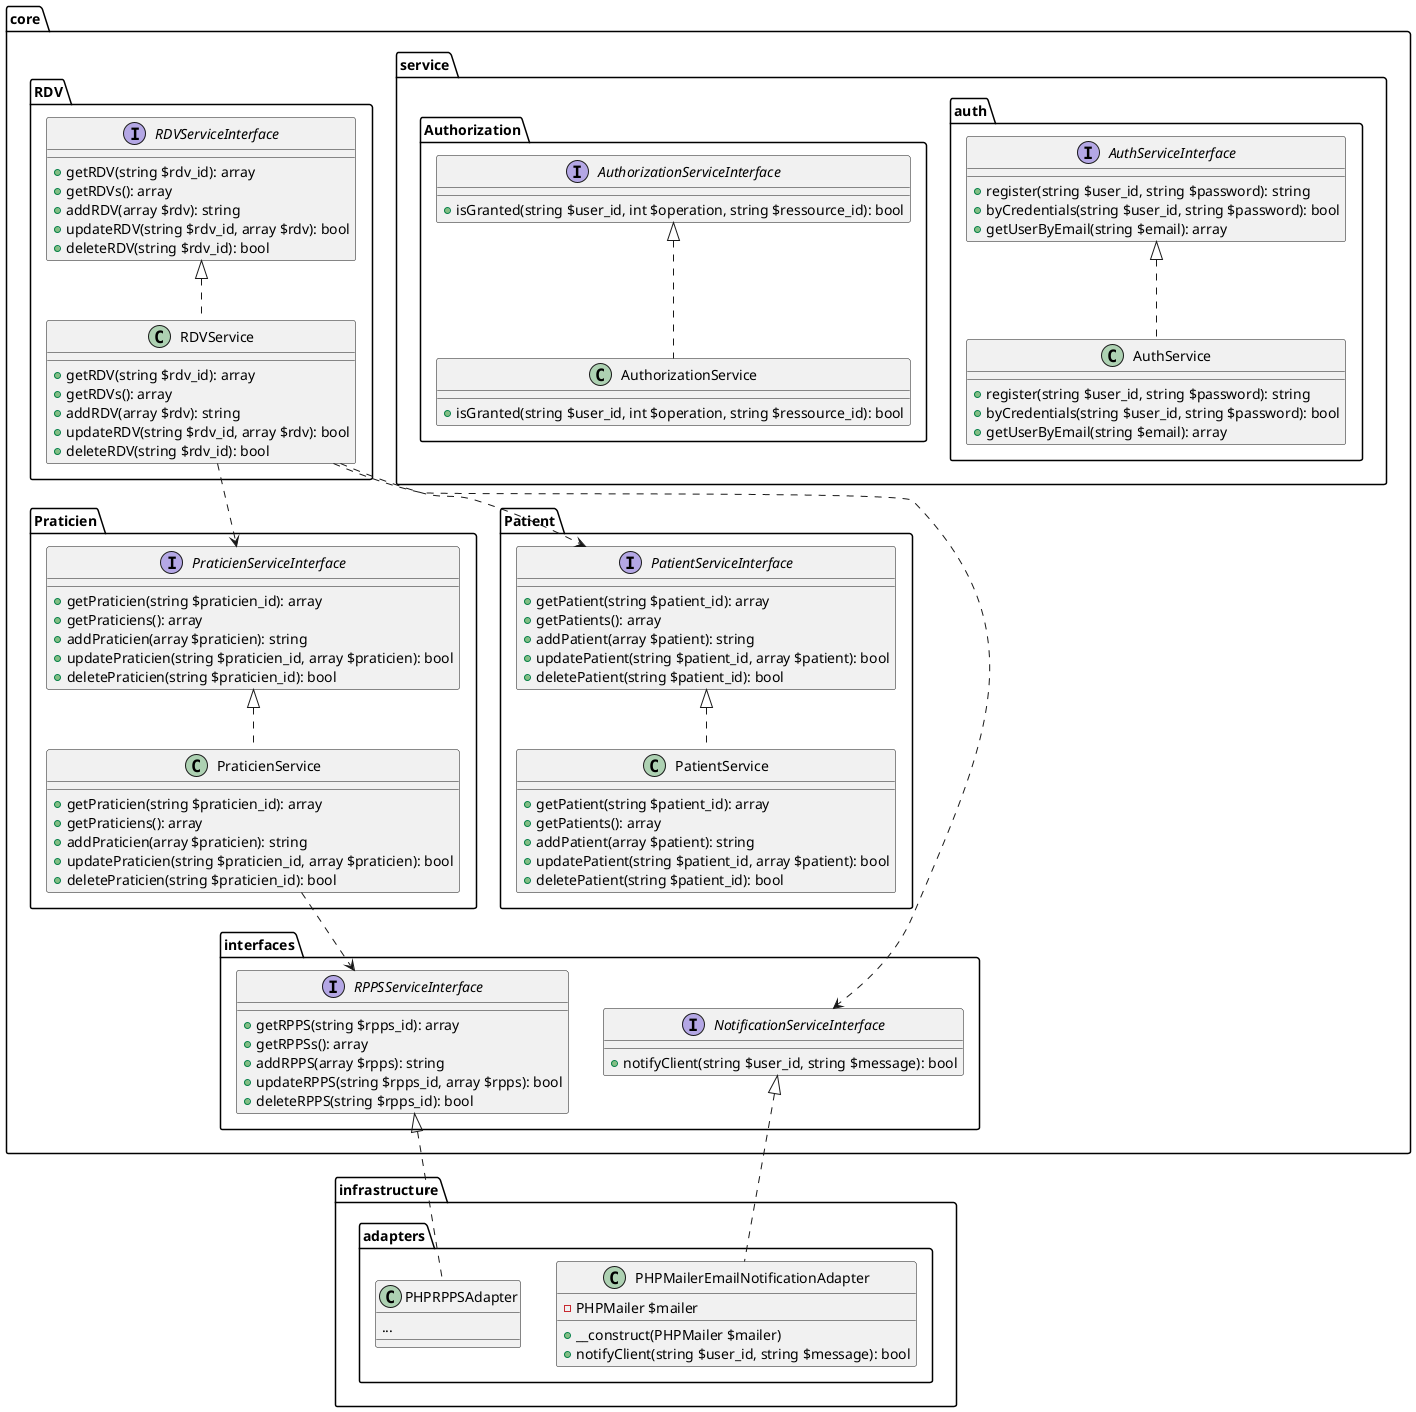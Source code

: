 @startuml
package "core"{
    package "service"{
        package "auth"{
            interface "AuthServiceInterface"{
                        + register(string $user_id, string $password): string
                        + byCredentials(string $user_id, string $password): bool
                        + getUserByEmail(string $email): array

            }
            class "AuthService"{
                + register(string $user_id, string $password): string
                + byCredentials(string $user_id, string $password): bool
                + getUserByEmail(string $email): array
            }
            "AuthService" ..up|> "AuthServiceInterface"
        }
        package "Authorization"{
            interface "AuthorizationServiceInterface"{
                + isGranted(string $user_id, int $operation, string $ressource_id): bool
            }
            class "AuthorizationService"{
                + isGranted(string $user_id, int $operation, string $ressource_id): bool
            }
            "AuthorizationService" ..up|> "AuthorizationServiceInterface"
        }
    }
    package "Praticien"{
    interface "PraticienServiceInterface"{
            + getPraticien(string $praticien_id): array
            + getPraticiens(): array
            + addPraticien(array $praticien): string
            + updatePraticien(string $praticien_id, array $praticien): bool
            + deletePraticien(string $praticien_id): bool
        }
        class "PraticienService"{
            + getPraticien(string $praticien_id): array
            + getPraticiens(): array
            + addPraticien(array $praticien): string
            + updatePraticien(string $praticien_id, array $praticien): bool
            + deletePraticien(string $praticien_id): bool
        }
        "PraticienService" ..up|> "PraticienServiceInterface"
    }
    package "Patient"{
        interface "PatientServiceInterface"{
            + getPatient(string $patient_id): array
            + getPatients(): array
            + addPatient(array $patient): string
            + updatePatient(string $patient_id, array $patient): bool
            + deletePatient(string $patient_id): bool
        }
        class "PatientService"{
            + getPatient(string $patient_id): array
            + getPatients(): array
            + addPatient(array $patient): string
            + updatePatient(string $patient_id, array $patient): bool
            + deletePatient(string $patient_id): bool
        }
        "PatientService" ..up|> "PatientServiceInterface"
    }

    package "RDV"{
        interface "RDVServiceInterface"{
            + getRDV(string $rdv_id): array
            + getRDVs(): array
            + addRDV(array $rdv): string
            + updateRDV(string $rdv_id, array $rdv): bool
            + deleteRDV(string $rdv_id): bool
        }
        class "RDVService"{
            + getRDV(string $rdv_id): array
            + getRDVs(): array
            + addRDV(array $rdv): string
            + updateRDV(string $rdv_id, array $rdv): bool
            + deleteRDV(string $rdv_id): bool
        }
        "RDVService" ..up|> "RDVServiceInterface"
    }
    package "interfaces"{
        interface "NotificationServiceInterface"{
            + notifyClient(string $user_id, string $message): bool
        }
        interface "RPPSServiceInterface"{
            + getRPPS(string $rpps_id): array
            + getRPPSs(): array
            + addRPPS(array $rpps): string
            + updateRPPS(string $rpps_id, array $rpps): bool
            + deleteRPPS(string $rpps_id): bool
        }
    }

}

package "infrastructure"{
    package "adapters"{
        class "PHPMailerEmailNotificationAdapter"{
            - PHPMailer $mailer
            + __construct(PHPMailer $mailer)
            + notifyClient(string $user_id, string $message): bool
        }
        class PHPRPPSAdapter{
            ...
        }
    }
    "PHPMailerEmailNotificationAdapter" ..up|> "NotificationServiceInterface"
    "PHPRPPSAdapter" ..up|> "RPPSServiceInterface"
}

"RDVService" ..> "PraticienServiceInterface"
"RDVService" ..> "PatientServiceInterface"
"RDVService" ..> "NotificationServiceInterface"
"PraticienService" ..> "RPPSServiceInterface"
@enduml